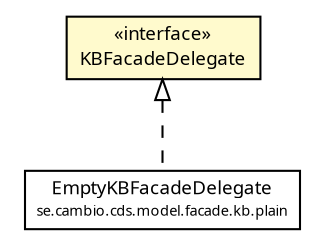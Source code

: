 #!/usr/local/bin/dot
#
# Class diagram 
# Generated by UMLGraph version R5_6 (http://www.umlgraph.org/)
#

digraph G {
	edge [fontname="Trebuchet MS",fontsize=10,labelfontname="Trebuchet MS",labelfontsize=10];
	node [fontname="Trebuchet MS",fontsize=10,shape=plaintext];
	nodesep=0.25;
	ranksep=0.5;
	// se.cambio.cds.model.facade.kb.delegate.KBFacadeDelegate
	c244985 [label=<<table title="se.cambio.cds.model.facade.kb.delegate.KBFacadeDelegate" border="0" cellborder="1" cellspacing="0" cellpadding="2" port="p" bgcolor="lemonChiffon" href="./KBFacadeDelegate.html">
		<tr><td><table border="0" cellspacing="0" cellpadding="1">
<tr><td align="center" balign="center"> &#171;interface&#187; </td></tr>
<tr><td align="center" balign="center"><font face="Trebuchet MS"> KBFacadeDelegate </font></td></tr>
		</table></td></tr>
		</table>>, URL="./KBFacadeDelegate.html", fontname="Trebuchet MS", fontcolor="black", fontsize=9.0];
	// se.cambio.cds.model.facade.kb.plain.EmptyKBFacadeDelegate
	c244986 [label=<<table title="se.cambio.cds.model.facade.kb.plain.EmptyKBFacadeDelegate" border="0" cellborder="1" cellspacing="0" cellpadding="2" port="p" href="../plain/EmptyKBFacadeDelegate.html">
		<tr><td><table border="0" cellspacing="0" cellpadding="1">
<tr><td align="center" balign="center"><font face="Trebuchet MS"> EmptyKBFacadeDelegate </font></td></tr>
<tr><td align="center" balign="center"><font face="Trebuchet MS" point-size="7.0"> se.cambio.cds.model.facade.kb.plain </font></td></tr>
		</table></td></tr>
		</table>>, URL="../plain/EmptyKBFacadeDelegate.html", fontname="Trebuchet MS", fontcolor="black", fontsize=9.0];
	//se.cambio.cds.model.facade.kb.plain.EmptyKBFacadeDelegate implements se.cambio.cds.model.facade.kb.delegate.KBFacadeDelegate
	c244985:p -> c244986:p [dir=back,arrowtail=empty,style=dashed];
}

